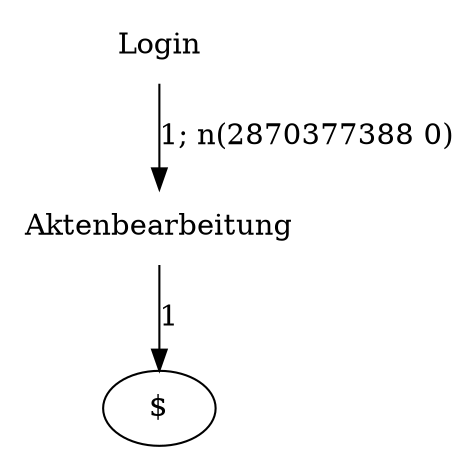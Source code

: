 digraph G {"Login" [label="Login",shape=none];"Aktenbearbeitung" [label="Aktenbearbeitung",shape=none];"Login"->"Aktenbearbeitung" [style=solid,label="1; n(2870377388 0)"];"Aktenbearbeitung"->"$" [style=solid,label="1"];}
